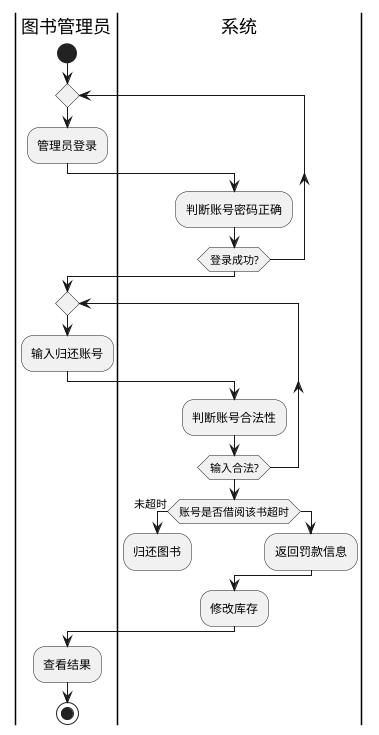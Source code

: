@startuml
|图书管理员|
start
repeat
	:管理员登录;
	|系统|
	:判断账号密码正确;
repeat while (登录成功?)
|图书管理员|
repeat
	:输入归还账号;
	|系统|
	:判断账号合法性;
repeat while (输入合法?)
|系统|
if (账号是否借阅该书超时) then (未超时)
	:归还图书;
	detach
else
	:返回罚款信息;
endif
:修改库存;

|图书管理员|
:查看结果;

stop
@enduml